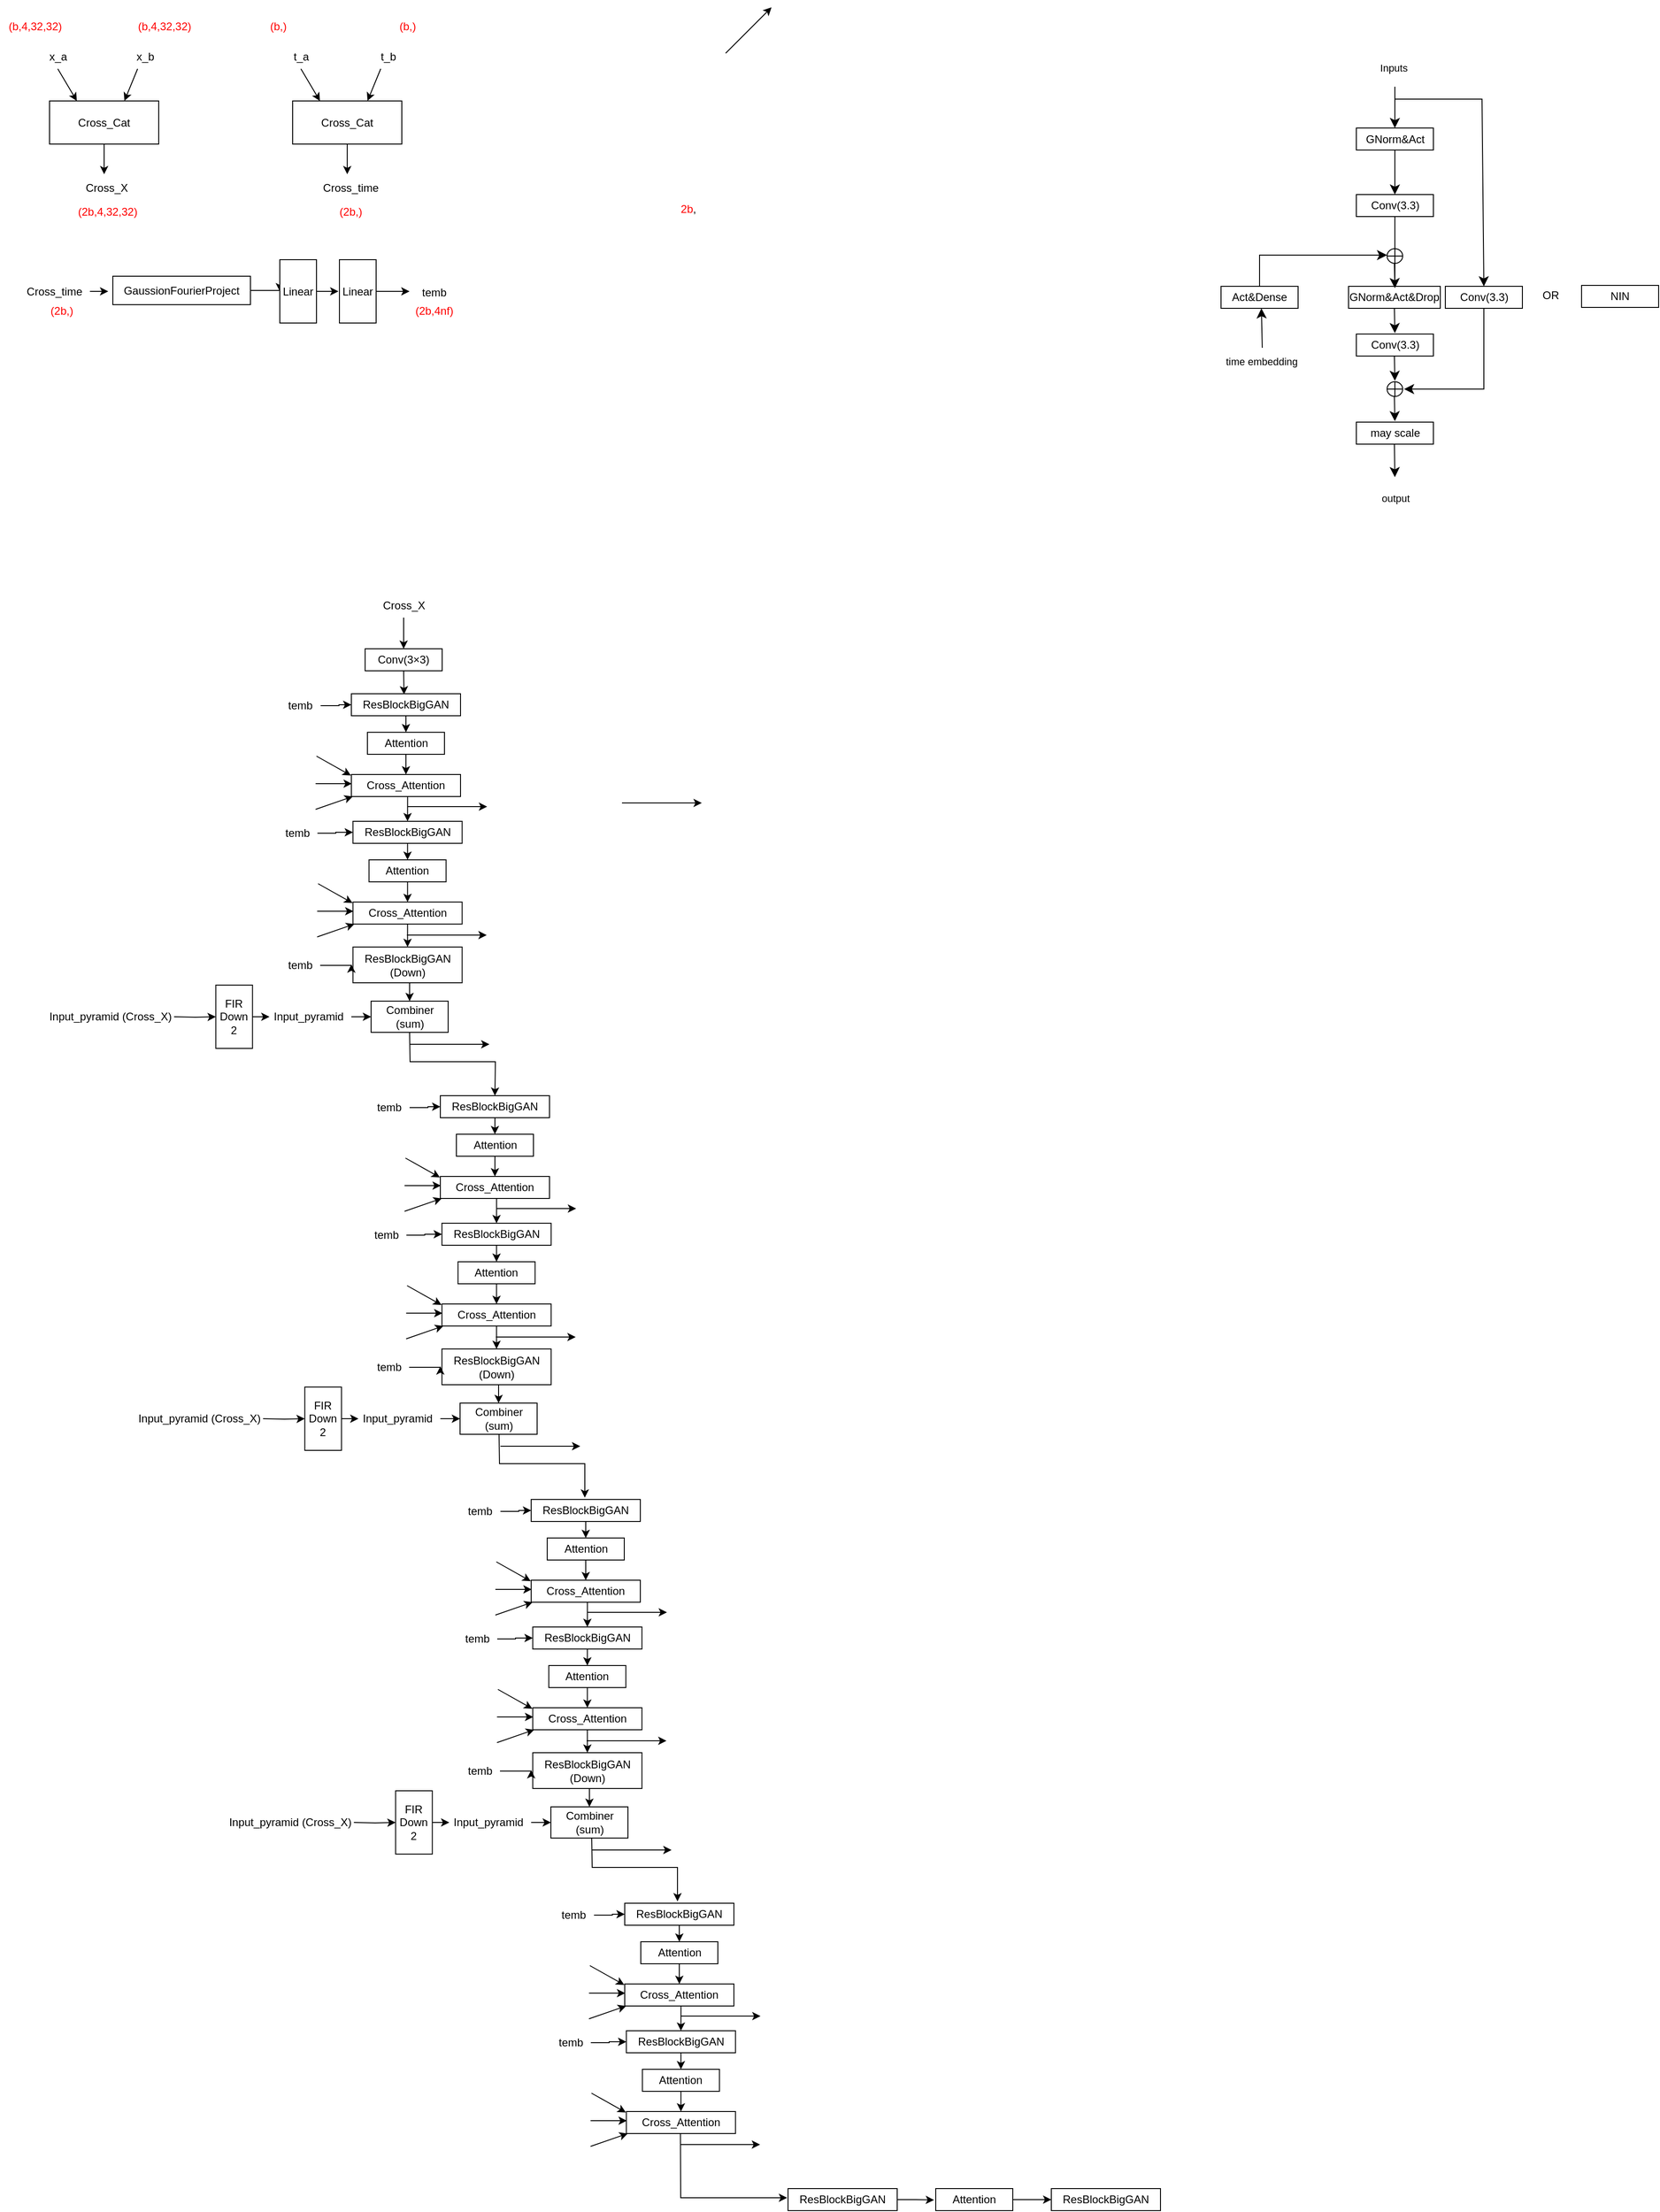 <mxfile version="24.4.13" type="github">
  <diagram name="第 1 页" id="9iuUvMauQ7m_eKBMI4Z7">
    <mxGraphModel dx="1703" dy="2709" grid="0" gridSize="10" guides="1" tooltips="1" connect="1" arrows="1" fold="1" page="0" pageScale="1" pageWidth="827" pageHeight="1169" math="0" shadow="0">
      <root>
        <mxCell id="0" />
        <mxCell id="1" parent="0" />
        <mxCell id="mnjYDx06O0Kss37Po_sd-1" value="GNorm&amp;amp;Act" style="rounded=0;whiteSpace=wrap;html=1;" vertex="1" parent="1">
          <mxGeometry x="1458.5" y="-1442.5" width="84" height="24" as="geometry" />
        </mxCell>
        <mxCell id="mnjYDx06O0Kss37Po_sd-2" value="" style="endArrow=classic;html=1;rounded=0;fontSize=12;startSize=8;endSize=8;" edge="1" parent="1">
          <mxGeometry width="50" height="50" relative="1" as="geometry">
            <mxPoint x="1500.5" y="-1487.5" as="sourcePoint" />
            <mxPoint x="1500.5" y="-1442.5" as="targetPoint" />
          </mxGeometry>
        </mxCell>
        <mxCell id="mnjYDx06O0Kss37Po_sd-3" value="&lt;font style=&quot;font-size: 11px;&quot;&gt;Inputs&lt;/font&gt;" style="text;html=1;align=center;verticalAlign=middle;resizable=0;points=[];autosize=1;strokeColor=none;fillColor=none;fontSize=16;rounded=0;" vertex="1" parent="1">
          <mxGeometry x="1475" y="-1526" width="48" height="31" as="geometry" />
        </mxCell>
        <mxCell id="mnjYDx06O0Kss37Po_sd-4" value="" style="endArrow=classic;html=1;rounded=0;fontSize=12;startSize=8;endSize=8;entryX=0.5;entryY=0;entryDx=0;entryDy=0;" edge="1" parent="1" target="mnjYDx06O0Kss37Po_sd-17">
          <mxGeometry width="50" height="50" relative="1" as="geometry">
            <mxPoint x="1500.5" y="-1474" as="sourcePoint" />
            <mxPoint x="1596" y="-1392" as="targetPoint" />
            <Array as="points">
              <mxPoint x="1595.5" y="-1474" />
            </Array>
          </mxGeometry>
        </mxCell>
        <mxCell id="mnjYDx06O0Kss37Po_sd-5" value="Conv(3.3)" style="rounded=0;whiteSpace=wrap;html=1;" vertex="1" parent="1">
          <mxGeometry x="1458.5" y="-1370" width="84" height="24" as="geometry" />
        </mxCell>
        <mxCell id="mnjYDx06O0Kss37Po_sd-6" value="" style="endArrow=classic;html=1;rounded=0;fontSize=12;startSize=8;endSize=8;exitX=0.5;exitY=1;exitDx=0;exitDy=0;entryX=0.5;entryY=0;entryDx=0;entryDy=0;" edge="1" parent="1" source="mnjYDx06O0Kss37Po_sd-1" target="mnjYDx06O0Kss37Po_sd-5">
          <mxGeometry width="50" height="50" relative="1" as="geometry">
            <mxPoint x="1500" y="-1369" as="sourcePoint" />
            <mxPoint x="1500" y="-1370" as="targetPoint" />
          </mxGeometry>
        </mxCell>
        <mxCell id="mnjYDx06O0Kss37Po_sd-7" value="Act&amp;amp;Dense" style="rounded=0;whiteSpace=wrap;html=1;" vertex="1" parent="1">
          <mxGeometry x="1311" y="-1270" width="84" height="24" as="geometry" />
        </mxCell>
        <mxCell id="mnjYDx06O0Kss37Po_sd-8" value="" style="endArrow=classic;html=1;rounded=0;fontSize=12;startSize=8;endSize=8;exitX=0.51;exitY=0.097;exitDx=0;exitDy=0;exitPerimeter=0;" edge="1" parent="1" source="mnjYDx06O0Kss37Po_sd-9">
          <mxGeometry width="50" height="50" relative="1" as="geometry">
            <mxPoint x="1357" y="-1202" as="sourcePoint" />
            <mxPoint x="1355" y="-1246" as="targetPoint" />
          </mxGeometry>
        </mxCell>
        <mxCell id="mnjYDx06O0Kss37Po_sd-9" value="&lt;font style=&quot;font-size: 11px;&quot;&gt;time embedding&lt;/font&gt;" style="text;html=1;align=center;verticalAlign=middle;resizable=0;points=[];autosize=1;strokeColor=none;fillColor=none;fontSize=16;rounded=0;" vertex="1" parent="1">
          <mxGeometry x="1307" y="-1206" width="96" height="31" as="geometry" />
        </mxCell>
        <mxCell id="mnjYDx06O0Kss37Po_sd-10" value="" style="endArrow=classic;html=1;rounded=0;fontSize=12;startSize=8;endSize=8;" edge="1" parent="1">
          <mxGeometry width="50" height="50" relative="1" as="geometry">
            <mxPoint x="1353" y="-1270" as="sourcePoint" />
            <mxPoint x="1492" y="-1304" as="targetPoint" />
            <Array as="points">
              <mxPoint x="1353" y="-1304" />
            </Array>
          </mxGeometry>
        </mxCell>
        <mxCell id="mnjYDx06O0Kss37Po_sd-11" value="" style="shape=orEllipse;perimeter=ellipsePerimeter;whiteSpace=wrap;html=1;backgroundOutline=1;rounded=0;" vertex="1" parent="1">
          <mxGeometry x="1492" y="-1311" width="17" height="16" as="geometry" />
        </mxCell>
        <mxCell id="mnjYDx06O0Kss37Po_sd-12" value="" style="endArrow=classic;html=1;rounded=0;fontSize=12;startSize=8;endSize=8;exitX=0.5;exitY=1;exitDx=0;exitDy=0;" edge="1" parent="1" source="mnjYDx06O0Kss37Po_sd-5">
          <mxGeometry width="50" height="50" relative="1" as="geometry">
            <mxPoint x="1500" y="-1273" as="sourcePoint" />
            <mxPoint x="1500.5" y="-1246" as="targetPoint" />
          </mxGeometry>
        </mxCell>
        <mxCell id="mnjYDx06O0Kss37Po_sd-13" value="GNorm&amp;amp;Act&amp;amp;Drop" style="rounded=0;whiteSpace=wrap;html=1;" vertex="1" parent="1">
          <mxGeometry x="1450" y="-1270" width="100" height="24" as="geometry" />
        </mxCell>
        <mxCell id="mnjYDx06O0Kss37Po_sd-14" value="" style="endArrow=classic;html=1;rounded=0;fontSize=12;startSize=8;endSize=8;" edge="1" parent="1">
          <mxGeometry width="50" height="50" relative="1" as="geometry">
            <mxPoint x="1500" y="-1295" as="sourcePoint" />
            <mxPoint x="1500.5" y="-1268" as="targetPoint" />
          </mxGeometry>
        </mxCell>
        <mxCell id="mnjYDx06O0Kss37Po_sd-15" value="Conv(3.3)" style="rounded=0;whiteSpace=wrap;html=1;" vertex="1" parent="1">
          <mxGeometry x="1458.5" y="-1218" width="84" height="24" as="geometry" />
        </mxCell>
        <mxCell id="mnjYDx06O0Kss37Po_sd-16" value="" style="endArrow=classic;html=1;rounded=0;fontSize=12;startSize=8;endSize=8;" edge="1" parent="1">
          <mxGeometry width="50" height="50" relative="1" as="geometry">
            <mxPoint x="1500" y="-1246" as="sourcePoint" />
            <mxPoint x="1500.5" y="-1219" as="targetPoint" />
          </mxGeometry>
        </mxCell>
        <mxCell id="mnjYDx06O0Kss37Po_sd-17" value="Conv(3.3)" style="rounded=0;whiteSpace=wrap;html=1;" vertex="1" parent="1">
          <mxGeometry x="1555.5" y="-1270" width="84" height="24" as="geometry" />
        </mxCell>
        <mxCell id="mnjYDx06O0Kss37Po_sd-18" value="" style="shape=orEllipse;perimeter=ellipsePerimeter;whiteSpace=wrap;html=1;backgroundOutline=1;rounded=0;" vertex="1" parent="1">
          <mxGeometry x="1492" y="-1166" width="17" height="16" as="geometry" />
        </mxCell>
        <mxCell id="mnjYDx06O0Kss37Po_sd-19" value="" style="endArrow=classic;html=1;rounded=0;fontSize=12;startSize=8;endSize=8;" edge="1" parent="1">
          <mxGeometry width="50" height="50" relative="1" as="geometry">
            <mxPoint x="1500" y="-1194" as="sourcePoint" />
            <mxPoint x="1500.5" y="-1167" as="targetPoint" />
          </mxGeometry>
        </mxCell>
        <mxCell id="mnjYDx06O0Kss37Po_sd-20" value="" style="endArrow=classic;html=1;rounded=0;fontSize=12;startSize=8;endSize=8;exitX=0.5;exitY=1;exitDx=0;exitDy=0;" edge="1" parent="1" source="mnjYDx06O0Kss37Po_sd-17">
          <mxGeometry width="50" height="50" relative="1" as="geometry">
            <mxPoint x="1596" y="-1244" as="sourcePoint" />
            <mxPoint x="1510.5" y="-1158" as="targetPoint" />
            <Array as="points">
              <mxPoint x="1597.5" y="-1158" />
            </Array>
          </mxGeometry>
        </mxCell>
        <mxCell id="mnjYDx06O0Kss37Po_sd-21" value="may scale" style="rounded=0;whiteSpace=wrap;html=1;" vertex="1" parent="1">
          <mxGeometry x="1458.5" y="-1122" width="84" height="24" as="geometry" />
        </mxCell>
        <mxCell id="mnjYDx06O0Kss37Po_sd-22" value="" style="endArrow=classic;html=1;rounded=0;fontSize=12;startSize=8;endSize=8;" edge="1" parent="1">
          <mxGeometry width="50" height="50" relative="1" as="geometry">
            <mxPoint x="1500" y="-1150" as="sourcePoint" />
            <mxPoint x="1500.5" y="-1123" as="targetPoint" />
          </mxGeometry>
        </mxCell>
        <mxCell id="mnjYDx06O0Kss37Po_sd-23" value="" style="endArrow=classic;html=1;rounded=0;fontSize=12;startSize=8;endSize=8;" edge="1" parent="1">
          <mxGeometry width="50" height="50" relative="1" as="geometry">
            <mxPoint x="1500" y="-1098" as="sourcePoint" />
            <mxPoint x="1500.5" y="-1062" as="targetPoint" />
          </mxGeometry>
        </mxCell>
        <mxCell id="mnjYDx06O0Kss37Po_sd-24" value="&lt;font style=&quot;font-size: 11px;&quot;&gt;output&lt;/font&gt;" style="text;html=1;align=center;verticalAlign=middle;resizable=0;points=[];autosize=1;strokeColor=none;fillColor=none;fontSize=16;rounded=0;" vertex="1" parent="1">
          <mxGeometry x="1476" y="-1057" width="49" height="31" as="geometry" />
        </mxCell>
        <mxCell id="mnjYDx06O0Kss37Po_sd-25" value="NIN" style="rounded=0;whiteSpace=wrap;html=1;" vertex="1" parent="1">
          <mxGeometry x="1704" y="-1271" width="84" height="24" as="geometry" />
        </mxCell>
        <mxCell id="mnjYDx06O0Kss37Po_sd-26" value="OR" style="text;html=1;align=center;verticalAlign=middle;resizable=0;points=[];autosize=1;strokeColor=none;fillColor=none;" vertex="1" parent="1">
          <mxGeometry x="1652" y="-1273" width="36" height="26" as="geometry" />
        </mxCell>
        <mxCell id="mnjYDx06O0Kss37Po_sd-73" style="edgeStyle=orthogonalEdgeStyle;rounded=0;orthogonalLoop=1;jettySize=auto;html=1;exitX=0.5;exitY=1;exitDx=0;exitDy=0;" edge="1" parent="1" source="mnjYDx06O0Kss37Po_sd-27">
          <mxGeometry relative="1" as="geometry">
            <mxPoint x="420.421" y="-825.263" as="targetPoint" />
          </mxGeometry>
        </mxCell>
        <mxCell id="mnjYDx06O0Kss37Po_sd-27" value="Conv(3×3)" style="rounded=0;whiteSpace=wrap;html=1;" vertex="1" parent="1">
          <mxGeometry x="378" y="-875" width="84" height="24" as="geometry" />
        </mxCell>
        <mxCell id="mnjYDx06O0Kss37Po_sd-29" style="edgeStyle=orthogonalEdgeStyle;rounded=0;orthogonalLoop=1;jettySize=auto;html=1;entryX=0.5;entryY=0;entryDx=0;entryDy=0;" edge="1" parent="1" source="mnjYDx06O0Kss37Po_sd-28" target="mnjYDx06O0Kss37Po_sd-27">
          <mxGeometry relative="1" as="geometry" />
        </mxCell>
        <mxCell id="mnjYDx06O0Kss37Po_sd-109" style="edgeStyle=orthogonalEdgeStyle;rounded=0;orthogonalLoop=1;jettySize=auto;html=1;entryX=0;entryY=0.5;entryDx=0;entryDy=0;" edge="1" parent="1" target="mnjYDx06O0Kss37Po_sd-108">
          <mxGeometry relative="1" as="geometry">
            <mxPoint x="169.75" y="-474" as="sourcePoint" />
          </mxGeometry>
        </mxCell>
        <mxCell id="mnjYDx06O0Kss37Po_sd-28" value="Cross_X" style="text;html=1;align=center;verticalAlign=middle;resizable=0;points=[];autosize=1;strokeColor=none;fillColor=none;" vertex="1" parent="1">
          <mxGeometry x="388" y="-935" width="64" height="26" as="geometry" />
        </mxCell>
        <mxCell id="mnjYDx06O0Kss37Po_sd-35" style="edgeStyle=orthogonalEdgeStyle;rounded=0;orthogonalLoop=1;jettySize=auto;html=1;" edge="1" parent="1" source="mnjYDx06O0Kss37Po_sd-30">
          <mxGeometry relative="1" as="geometry">
            <mxPoint x="97.158" y="-1264.5" as="targetPoint" />
          </mxGeometry>
        </mxCell>
        <mxCell id="mnjYDx06O0Kss37Po_sd-30" value="Cross_time" style="text;html=1;align=center;verticalAlign=middle;resizable=0;points=[];autosize=1;strokeColor=none;fillColor=none;" vertex="1" parent="1">
          <mxGeometry x="-1" y="-1277.5" width="79" height="26" as="geometry" />
        </mxCell>
        <mxCell id="mnjYDx06O0Kss37Po_sd-44" style="edgeStyle=orthogonalEdgeStyle;rounded=0;orthogonalLoop=1;jettySize=auto;html=1;exitX=1;exitY=0.5;exitDx=0;exitDy=0;entryX=0;entryY=0.5;entryDx=0;entryDy=0;" edge="1" parent="1" source="mnjYDx06O0Kss37Po_sd-31" target="mnjYDx06O0Kss37Po_sd-36">
          <mxGeometry relative="1" as="geometry" />
        </mxCell>
        <mxCell id="mnjYDx06O0Kss37Po_sd-31" value="GaussionFourierProject" style="rounded=0;whiteSpace=wrap;html=1;" vertex="1" parent="1">
          <mxGeometry x="103" y="-1281" width="150" height="31" as="geometry" />
        </mxCell>
        <mxCell id="mnjYDx06O0Kss37Po_sd-33" value="&lt;font color=&quot;#ff0000&quot;&gt;2b&lt;/font&gt;," style="text;html=1;align=center;verticalAlign=middle;resizable=0;points=[];autosize=1;strokeColor=none;fillColor=none;" vertex="1" parent="1">
          <mxGeometry x="712" y="-1367" width="35" height="26" as="geometry" />
        </mxCell>
        <mxCell id="mnjYDx06O0Kss37Po_sd-34" value="&lt;font color=&quot;#ff0000&quot;&gt;(2b,)&lt;/font&gt;" style="text;html=1;align=center;verticalAlign=middle;resizable=0;points=[];autosize=1;strokeColor=none;fillColor=none;" vertex="1" parent="1">
          <mxGeometry x="25" y="-1256" width="43" height="26" as="geometry" />
        </mxCell>
        <mxCell id="mnjYDx06O0Kss37Po_sd-42" style="edgeStyle=orthogonalEdgeStyle;rounded=0;orthogonalLoop=1;jettySize=auto;html=1;exitX=1;exitY=0.5;exitDx=0;exitDy=0;" edge="1" parent="1" source="mnjYDx06O0Kss37Po_sd-36">
          <mxGeometry relative="1" as="geometry">
            <mxPoint x="348.947" y="-1264.737" as="targetPoint" />
          </mxGeometry>
        </mxCell>
        <mxCell id="mnjYDx06O0Kss37Po_sd-36" value="Linear" style="rounded=0;whiteSpace=wrap;html=1;" vertex="1" parent="1">
          <mxGeometry x="285" y="-1299" width="40" height="69" as="geometry" />
        </mxCell>
        <mxCell id="mnjYDx06O0Kss37Po_sd-45" style="edgeStyle=orthogonalEdgeStyle;rounded=0;orthogonalLoop=1;jettySize=auto;html=1;exitX=1;exitY=0.5;exitDx=0;exitDy=0;" edge="1" parent="1" source="mnjYDx06O0Kss37Po_sd-38">
          <mxGeometry relative="1" as="geometry">
            <mxPoint x="426.421" y="-1264.026" as="targetPoint" />
          </mxGeometry>
        </mxCell>
        <mxCell id="mnjYDx06O0Kss37Po_sd-38" value="Linear" style="rounded=0;whiteSpace=wrap;html=1;" vertex="1" parent="1">
          <mxGeometry x="350" y="-1299" width="40" height="69" as="geometry" />
        </mxCell>
        <mxCell id="mnjYDx06O0Kss37Po_sd-46" value="temb" style="text;html=1;align=center;verticalAlign=middle;resizable=0;points=[];autosize=1;strokeColor=none;fillColor=none;" vertex="1" parent="1">
          <mxGeometry x="430" y="-1276" width="45" height="26" as="geometry" />
        </mxCell>
        <mxCell id="mnjYDx06O0Kss37Po_sd-47" value="&lt;font color=&quot;#ff0000&quot;&gt;(2b,4nf)&lt;/font&gt;" style="text;html=1;align=center;verticalAlign=middle;resizable=0;points=[];autosize=1;strokeColor=none;fillColor=none;" vertex="1" parent="1">
          <mxGeometry x="423.5" y="-1256" width="59" height="26" as="geometry" />
        </mxCell>
        <mxCell id="mnjYDx06O0Kss37Po_sd-55" style="edgeStyle=orthogonalEdgeStyle;rounded=0;orthogonalLoop=1;jettySize=auto;html=1;exitX=0.5;exitY=1;exitDx=0;exitDy=0;" edge="1" parent="1" source="mnjYDx06O0Kss37Po_sd-48">
          <mxGeometry relative="1" as="geometry">
            <mxPoint x="93.526" y="-1392.105" as="targetPoint" />
          </mxGeometry>
        </mxCell>
        <mxCell id="mnjYDx06O0Kss37Po_sd-48" value="Cross_Cat" style="rounded=0;whiteSpace=wrap;html=1;" vertex="1" parent="1">
          <mxGeometry x="34" y="-1472" width="119" height="47" as="geometry" />
        </mxCell>
        <mxCell id="mnjYDx06O0Kss37Po_sd-50" value="x_a" style="text;html=1;align=center;verticalAlign=middle;resizable=0;points=[];autosize=1;strokeColor=none;fillColor=none;" vertex="1" parent="1">
          <mxGeometry x="24" y="-1533" width="37" height="26" as="geometry" />
        </mxCell>
        <mxCell id="mnjYDx06O0Kss37Po_sd-51" value="x_b" style="text;html=1;align=center;verticalAlign=middle;resizable=0;points=[];autosize=1;strokeColor=none;fillColor=none;" vertex="1" parent="1">
          <mxGeometry x="119" y="-1533" width="37" height="26" as="geometry" />
        </mxCell>
        <mxCell id="mnjYDx06O0Kss37Po_sd-52" value="" style="endArrow=classic;html=1;rounded=0;" edge="1" parent="1">
          <mxGeometry width="50" height="50" relative="1" as="geometry">
            <mxPoint x="771" y="-1524" as="sourcePoint" />
            <mxPoint x="821" y="-1574" as="targetPoint" />
          </mxGeometry>
        </mxCell>
        <mxCell id="mnjYDx06O0Kss37Po_sd-53" value="" style="endArrow=classic;html=1;rounded=0;entryX=0.25;entryY=0;entryDx=0;entryDy=0;" edge="1" parent="1" target="mnjYDx06O0Kss37Po_sd-48">
          <mxGeometry width="50" height="50" relative="1" as="geometry">
            <mxPoint x="43" y="-1507" as="sourcePoint" />
            <mxPoint x="93" y="-1451" as="targetPoint" />
          </mxGeometry>
        </mxCell>
        <mxCell id="mnjYDx06O0Kss37Po_sd-54" value="" style="endArrow=classic;html=1;rounded=0;entryX=0.686;entryY=-0.002;entryDx=0;entryDy=0;entryPerimeter=0;" edge="1" parent="1" target="mnjYDx06O0Kss37Po_sd-48">
          <mxGeometry width="50" height="50" relative="1" as="geometry">
            <mxPoint x="130" y="-1507" as="sourcePoint" />
            <mxPoint x="75" y="-1458" as="targetPoint" />
          </mxGeometry>
        </mxCell>
        <mxCell id="mnjYDx06O0Kss37Po_sd-56" value="Cross_X" style="text;html=1;align=center;verticalAlign=middle;resizable=0;points=[];autosize=1;strokeColor=none;fillColor=none;" vertex="1" parent="1">
          <mxGeometry x="64" y="-1390" width="64" height="26" as="geometry" />
        </mxCell>
        <mxCell id="mnjYDx06O0Kss37Po_sd-57" value="&lt;font color=&quot;#ff0000&quot;&gt;(b,4,32,32)&lt;/font&gt;" style="text;html=1;align=center;verticalAlign=middle;resizable=0;points=[];autosize=1;strokeColor=none;fillColor=none;" vertex="1" parent="1">
          <mxGeometry x="-20" y="-1566" width="76" height="26" as="geometry" />
        </mxCell>
        <mxCell id="mnjYDx06O0Kss37Po_sd-60" value="&lt;font color=&quot;#ff0000&quot;&gt;(b,4,32,32)&lt;/font&gt;" style="text;html=1;align=center;verticalAlign=middle;resizable=0;points=[];autosize=1;strokeColor=none;fillColor=none;" vertex="1" parent="1">
          <mxGeometry x="121" y="-1566" width="76" height="26" as="geometry" />
        </mxCell>
        <mxCell id="mnjYDx06O0Kss37Po_sd-61" value="&lt;font color=&quot;#ff0000&quot;&gt;(2b,4,32,32)&lt;/font&gt;" style="text;html=1;align=center;verticalAlign=middle;resizable=0;points=[];autosize=1;strokeColor=none;fillColor=none;" vertex="1" parent="1">
          <mxGeometry x="55" y="-1364" width="83" height="26" as="geometry" />
        </mxCell>
        <mxCell id="mnjYDx06O0Kss37Po_sd-62" style="edgeStyle=orthogonalEdgeStyle;rounded=0;orthogonalLoop=1;jettySize=auto;html=1;exitX=0.5;exitY=1;exitDx=0;exitDy=0;" edge="1" parent="1" source="mnjYDx06O0Kss37Po_sd-63">
          <mxGeometry relative="1" as="geometry">
            <mxPoint x="358.526" y="-1392.105" as="targetPoint" />
          </mxGeometry>
        </mxCell>
        <mxCell id="mnjYDx06O0Kss37Po_sd-63" value="Cross_Cat" style="rounded=0;whiteSpace=wrap;html=1;" vertex="1" parent="1">
          <mxGeometry x="299" y="-1472" width="119" height="47" as="geometry" />
        </mxCell>
        <mxCell id="mnjYDx06O0Kss37Po_sd-64" value="t_a" style="text;html=1;align=center;verticalAlign=middle;resizable=0;points=[];autosize=1;strokeColor=none;fillColor=none;" vertex="1" parent="1">
          <mxGeometry x="290" y="-1533" width="35" height="26" as="geometry" />
        </mxCell>
        <mxCell id="mnjYDx06O0Kss37Po_sd-65" value="t_b" style="text;html=1;align=center;verticalAlign=middle;resizable=0;points=[];autosize=1;strokeColor=none;fillColor=none;" vertex="1" parent="1">
          <mxGeometry x="385" y="-1533" width="35" height="26" as="geometry" />
        </mxCell>
        <mxCell id="mnjYDx06O0Kss37Po_sd-66" value="" style="endArrow=classic;html=1;rounded=0;entryX=0.25;entryY=0;entryDx=0;entryDy=0;" edge="1" parent="1" target="mnjYDx06O0Kss37Po_sd-63">
          <mxGeometry width="50" height="50" relative="1" as="geometry">
            <mxPoint x="308" y="-1507" as="sourcePoint" />
            <mxPoint x="358" y="-1451" as="targetPoint" />
          </mxGeometry>
        </mxCell>
        <mxCell id="mnjYDx06O0Kss37Po_sd-67" value="" style="endArrow=classic;html=1;rounded=0;entryX=0.686;entryY=-0.002;entryDx=0;entryDy=0;entryPerimeter=0;" edge="1" parent="1" target="mnjYDx06O0Kss37Po_sd-63">
          <mxGeometry width="50" height="50" relative="1" as="geometry">
            <mxPoint x="395" y="-1507" as="sourcePoint" />
            <mxPoint x="340" y="-1458" as="targetPoint" />
          </mxGeometry>
        </mxCell>
        <mxCell id="mnjYDx06O0Kss37Po_sd-68" value="Cross_time" style="text;html=1;align=center;verticalAlign=middle;resizable=0;points=[];autosize=1;strokeColor=none;fillColor=none;" vertex="1" parent="1">
          <mxGeometry x="322" y="-1390" width="79" height="26" as="geometry" />
        </mxCell>
        <mxCell id="mnjYDx06O0Kss37Po_sd-69" value="&lt;font color=&quot;#ff0000&quot;&gt;(b,)&lt;/font&gt;" style="text;html=1;align=center;verticalAlign=middle;resizable=0;points=[];autosize=1;strokeColor=none;fillColor=none;" vertex="1" parent="1">
          <mxGeometry x="265" y="-1566" width="36" height="26" as="geometry" />
        </mxCell>
        <mxCell id="mnjYDx06O0Kss37Po_sd-70" value="&lt;font color=&quot;#ff0000&quot;&gt;(b,)&lt;/font&gt;" style="text;html=1;align=center;verticalAlign=middle;resizable=0;points=[];autosize=1;strokeColor=none;fillColor=none;" vertex="1" parent="1">
          <mxGeometry x="406" y="-1566" width="36" height="26" as="geometry" />
        </mxCell>
        <mxCell id="mnjYDx06O0Kss37Po_sd-71" value="&lt;font color=&quot;#ff0000&quot;&gt;(2b,)&lt;/font&gt;" style="text;html=1;align=center;verticalAlign=middle;resizable=0;points=[];autosize=1;strokeColor=none;fillColor=none;" vertex="1" parent="1">
          <mxGeometry x="340" y="-1364" width="43" height="26" as="geometry" />
        </mxCell>
        <mxCell id="mnjYDx06O0Kss37Po_sd-79" style="edgeStyle=orthogonalEdgeStyle;rounded=0;orthogonalLoop=1;jettySize=auto;html=1;exitX=0.5;exitY=1;exitDx=0;exitDy=0;entryX=0.5;entryY=0;entryDx=0;entryDy=0;" edge="1" parent="1" source="mnjYDx06O0Kss37Po_sd-72" target="mnjYDx06O0Kss37Po_sd-77">
          <mxGeometry relative="1" as="geometry" />
        </mxCell>
        <mxCell id="mnjYDx06O0Kss37Po_sd-72" value="ResBlockBigGAN" style="rounded=0;whiteSpace=wrap;html=1;" vertex="1" parent="1">
          <mxGeometry x="363" y="-826" width="119" height="24" as="geometry" />
        </mxCell>
        <mxCell id="mnjYDx06O0Kss37Po_sd-76" style="edgeStyle=orthogonalEdgeStyle;rounded=0;orthogonalLoop=1;jettySize=auto;html=1;entryX=0;entryY=0.5;entryDx=0;entryDy=0;" edge="1" parent="1" source="mnjYDx06O0Kss37Po_sd-74" target="mnjYDx06O0Kss37Po_sd-72">
          <mxGeometry relative="1" as="geometry" />
        </mxCell>
        <mxCell id="mnjYDx06O0Kss37Po_sd-74" value="temb" style="text;html=1;align=center;verticalAlign=middle;resizable=0;points=[];autosize=1;strokeColor=none;fillColor=none;" vertex="1" parent="1">
          <mxGeometry x="284.5" y="-826" width="45" height="26" as="geometry" />
        </mxCell>
        <mxCell id="mnjYDx06O0Kss37Po_sd-81" style="edgeStyle=orthogonalEdgeStyle;rounded=0;orthogonalLoop=1;jettySize=auto;html=1;exitX=0.5;exitY=1;exitDx=0;exitDy=0;entryX=0.5;entryY=0;entryDx=0;entryDy=0;" edge="1" parent="1" source="mnjYDx06O0Kss37Po_sd-77" target="mnjYDx06O0Kss37Po_sd-80">
          <mxGeometry relative="1" as="geometry" />
        </mxCell>
        <mxCell id="mnjYDx06O0Kss37Po_sd-77" value="Attention" style="rounded=0;whiteSpace=wrap;html=1;" vertex="1" parent="1">
          <mxGeometry x="380.5" y="-784" width="84" height="24" as="geometry" />
        </mxCell>
        <mxCell id="mnjYDx06O0Kss37Po_sd-99" style="edgeStyle=orthogonalEdgeStyle;rounded=0;orthogonalLoop=1;jettySize=auto;html=1;exitX=0.5;exitY=1;exitDx=0;exitDy=0;entryX=0.5;entryY=0;entryDx=0;entryDy=0;" edge="1" parent="1" source="mnjYDx06O0Kss37Po_sd-80" target="mnjYDx06O0Kss37Po_sd-87">
          <mxGeometry relative="1" as="geometry" />
        </mxCell>
        <mxCell id="mnjYDx06O0Kss37Po_sd-80" value="Cross_Attention" style="rounded=0;whiteSpace=wrap;html=1;" vertex="1" parent="1">
          <mxGeometry x="363" y="-738" width="119" height="24" as="geometry" />
        </mxCell>
        <mxCell id="mnjYDx06O0Kss37Po_sd-83" value="" style="endArrow=classic;html=1;rounded=0;" edge="1" parent="1">
          <mxGeometry width="50" height="50" relative="1" as="geometry">
            <mxPoint x="325" y="-758" as="sourcePoint" />
            <mxPoint x="362.5" y="-737" as="targetPoint" />
          </mxGeometry>
        </mxCell>
        <mxCell id="mnjYDx06O0Kss37Po_sd-84" value="" style="endArrow=classic;html=1;rounded=0;" edge="1" parent="1">
          <mxGeometry width="50" height="50" relative="1" as="geometry">
            <mxPoint x="324" y="-728" as="sourcePoint" />
            <mxPoint x="363.5" y="-728" as="targetPoint" />
          </mxGeometry>
        </mxCell>
        <mxCell id="mnjYDx06O0Kss37Po_sd-85" value="" style="endArrow=classic;html=1;rounded=0;" edge="1" parent="1">
          <mxGeometry width="50" height="50" relative="1" as="geometry">
            <mxPoint x="324" y="-700" as="sourcePoint" />
            <mxPoint x="364.5" y="-714" as="targetPoint" />
          </mxGeometry>
        </mxCell>
        <mxCell id="mnjYDx06O0Kss37Po_sd-86" style="edgeStyle=orthogonalEdgeStyle;rounded=0;orthogonalLoop=1;jettySize=auto;html=1;exitX=0.5;exitY=1;exitDx=0;exitDy=0;entryX=0.5;entryY=0;entryDx=0;entryDy=0;" edge="1" parent="1" source="mnjYDx06O0Kss37Po_sd-87" target="mnjYDx06O0Kss37Po_sd-91">
          <mxGeometry relative="1" as="geometry" />
        </mxCell>
        <mxCell id="mnjYDx06O0Kss37Po_sd-87" value="ResBlockBigGAN" style="rounded=0;whiteSpace=wrap;html=1;" vertex="1" parent="1">
          <mxGeometry x="364.75" y="-687" width="119" height="24" as="geometry" />
        </mxCell>
        <mxCell id="mnjYDx06O0Kss37Po_sd-88" style="edgeStyle=orthogonalEdgeStyle;rounded=0;orthogonalLoop=1;jettySize=auto;html=1;entryX=0;entryY=0.5;entryDx=0;entryDy=0;" edge="1" parent="1" source="mnjYDx06O0Kss37Po_sd-89" target="mnjYDx06O0Kss37Po_sd-87">
          <mxGeometry relative="1" as="geometry" />
        </mxCell>
        <mxCell id="mnjYDx06O0Kss37Po_sd-89" value="temb" style="text;html=1;align=center;verticalAlign=middle;resizable=0;points=[];autosize=1;strokeColor=none;fillColor=none;" vertex="1" parent="1">
          <mxGeometry x="281" y="-687" width="45" height="26" as="geometry" />
        </mxCell>
        <mxCell id="mnjYDx06O0Kss37Po_sd-90" style="edgeStyle=orthogonalEdgeStyle;rounded=0;orthogonalLoop=1;jettySize=auto;html=1;exitX=0.5;exitY=1;exitDx=0;exitDy=0;entryX=0.5;entryY=0;entryDx=0;entryDy=0;" edge="1" parent="1" source="mnjYDx06O0Kss37Po_sd-91" target="mnjYDx06O0Kss37Po_sd-92">
          <mxGeometry relative="1" as="geometry" />
        </mxCell>
        <mxCell id="mnjYDx06O0Kss37Po_sd-91" value="Attention" style="rounded=0;whiteSpace=wrap;html=1;" vertex="1" parent="1">
          <mxGeometry x="382.25" y="-645" width="84" height="24" as="geometry" />
        </mxCell>
        <mxCell id="mnjYDx06O0Kss37Po_sd-103" style="edgeStyle=orthogonalEdgeStyle;rounded=0;orthogonalLoop=1;jettySize=auto;html=1;exitX=0.5;exitY=1;exitDx=0;exitDy=0;entryX=0.5;entryY=0;entryDx=0;entryDy=0;" edge="1" parent="1" source="mnjYDx06O0Kss37Po_sd-92" target="mnjYDx06O0Kss37Po_sd-102">
          <mxGeometry relative="1" as="geometry" />
        </mxCell>
        <mxCell id="mnjYDx06O0Kss37Po_sd-92" value="Cross_Attention" style="rounded=0;whiteSpace=wrap;html=1;" vertex="1" parent="1">
          <mxGeometry x="364.75" y="-599" width="119" height="24" as="geometry" />
        </mxCell>
        <mxCell id="mnjYDx06O0Kss37Po_sd-93" value="" style="endArrow=classic;html=1;rounded=0;" edge="1" parent="1">
          <mxGeometry width="50" height="50" relative="1" as="geometry">
            <mxPoint x="326.75" y="-619" as="sourcePoint" />
            <mxPoint x="364.25" y="-598" as="targetPoint" />
          </mxGeometry>
        </mxCell>
        <mxCell id="mnjYDx06O0Kss37Po_sd-94" value="" style="endArrow=classic;html=1;rounded=0;" edge="1" parent="1">
          <mxGeometry width="50" height="50" relative="1" as="geometry">
            <mxPoint x="325.75" y="-589" as="sourcePoint" />
            <mxPoint x="365.25" y="-589" as="targetPoint" />
          </mxGeometry>
        </mxCell>
        <mxCell id="mnjYDx06O0Kss37Po_sd-95" value="" style="endArrow=classic;html=1;rounded=0;" edge="1" parent="1">
          <mxGeometry width="50" height="50" relative="1" as="geometry">
            <mxPoint x="325.75" y="-561" as="sourcePoint" />
            <mxPoint x="366.25" y="-575" as="targetPoint" />
          </mxGeometry>
        </mxCell>
        <mxCell id="mnjYDx06O0Kss37Po_sd-100" value="" style="endArrow=classic;html=1;rounded=0;" edge="1" parent="1">
          <mxGeometry width="50" height="50" relative="1" as="geometry">
            <mxPoint x="424" y="-703" as="sourcePoint" />
            <mxPoint x="511" y="-703" as="targetPoint" />
          </mxGeometry>
        </mxCell>
        <mxCell id="mnjYDx06O0Kss37Po_sd-115" style="edgeStyle=orthogonalEdgeStyle;rounded=0;orthogonalLoop=1;jettySize=auto;html=1;exitX=0.5;exitY=1;exitDx=0;exitDy=0;entryX=0.5;entryY=0;entryDx=0;entryDy=0;" edge="1" parent="1" source="mnjYDx06O0Kss37Po_sd-102" target="mnjYDx06O0Kss37Po_sd-114">
          <mxGeometry relative="1" as="geometry" />
        </mxCell>
        <mxCell id="mnjYDx06O0Kss37Po_sd-102" value="ResBlockBigGAN&lt;div&gt;(Down)&lt;/div&gt;" style="rounded=0;whiteSpace=wrap;html=1;" vertex="1" parent="1">
          <mxGeometry x="364.75" y="-550" width="119" height="39" as="geometry" />
        </mxCell>
        <mxCell id="mnjYDx06O0Kss37Po_sd-106" style="edgeStyle=orthogonalEdgeStyle;rounded=0;orthogonalLoop=1;jettySize=auto;html=1;entryX=0;entryY=0.5;entryDx=0;entryDy=0;" edge="1" parent="1">
          <mxGeometry relative="1" as="geometry">
            <mxPoint x="329" y="-530.03" as="sourcePoint" />
            <mxPoint x="363" y="-531.03" as="targetPoint" />
          </mxGeometry>
        </mxCell>
        <mxCell id="mnjYDx06O0Kss37Po_sd-107" value="temb" style="text;html=1;align=center;verticalAlign=middle;resizable=0;points=[];autosize=1;strokeColor=none;fillColor=none;" vertex="1" parent="1">
          <mxGeometry x="284.5" y="-543.5" width="45" height="26" as="geometry" />
        </mxCell>
        <mxCell id="mnjYDx06O0Kss37Po_sd-111" style="edgeStyle=orthogonalEdgeStyle;rounded=0;orthogonalLoop=1;jettySize=auto;html=1;exitX=1;exitY=0.5;exitDx=0;exitDy=0;" edge="1" parent="1" source="mnjYDx06O0Kss37Po_sd-108">
          <mxGeometry relative="1" as="geometry">
            <mxPoint x="273.75" y="-474" as="targetPoint" />
          </mxGeometry>
        </mxCell>
        <mxCell id="mnjYDx06O0Kss37Po_sd-108" value="FIR&lt;div&gt;Down&lt;/div&gt;&lt;div&gt;2&lt;/div&gt;" style="rounded=0;whiteSpace=wrap;html=1;" vertex="1" parent="1">
          <mxGeometry x="215.25" y="-508.5" width="40" height="69" as="geometry" />
        </mxCell>
        <mxCell id="mnjYDx06O0Kss37Po_sd-112" value="Input_pyramid (Cross_X)" style="text;html=1;align=center;verticalAlign=middle;resizable=0;points=[];autosize=1;strokeColor=none;fillColor=none;" vertex="1" parent="1">
          <mxGeometry x="24" y="-487" width="151" height="26" as="geometry" />
        </mxCell>
        <mxCell id="mnjYDx06O0Kss37Po_sd-113" value="" style="endArrow=classic;html=1;rounded=0;" edge="1" parent="1">
          <mxGeometry width="50" height="50" relative="1" as="geometry">
            <mxPoint x="423.5" y="-563" as="sourcePoint" />
            <mxPoint x="510.5" y="-563" as="targetPoint" />
          </mxGeometry>
        </mxCell>
        <mxCell id="mnjYDx06O0Kss37Po_sd-114" value="Combiner&lt;div&gt;(sum)&lt;/div&gt;" style="rounded=0;whiteSpace=wrap;html=1;" vertex="1" parent="1">
          <mxGeometry x="384.5" y="-491" width="84" height="34" as="geometry" />
        </mxCell>
        <mxCell id="mnjYDx06O0Kss37Po_sd-117" style="edgeStyle=orthogonalEdgeStyle;rounded=0;orthogonalLoop=1;jettySize=auto;html=1;entryX=0;entryY=0.5;entryDx=0;entryDy=0;" edge="1" parent="1" source="mnjYDx06O0Kss37Po_sd-116" target="mnjYDx06O0Kss37Po_sd-114">
          <mxGeometry relative="1" as="geometry" />
        </mxCell>
        <mxCell id="mnjYDx06O0Kss37Po_sd-116" value="Input_pyramid" style="text;html=1;align=center;verticalAlign=middle;resizable=0;points=[];autosize=1;strokeColor=none;fillColor=none;" vertex="1" parent="1">
          <mxGeometry x="269" y="-487" width="94" height="26" as="geometry" />
        </mxCell>
        <mxCell id="mnjYDx06O0Kss37Po_sd-122" style="edgeStyle=orthogonalEdgeStyle;rounded=0;orthogonalLoop=1;jettySize=auto;html=1;entryX=0;entryY=0.5;entryDx=0;entryDy=0;" edge="1" parent="1" target="mnjYDx06O0Kss37Po_sd-151">
          <mxGeometry relative="1" as="geometry">
            <mxPoint x="266.75" y="-36" as="sourcePoint" />
          </mxGeometry>
        </mxCell>
        <mxCell id="mnjYDx06O0Kss37Po_sd-123" style="edgeStyle=orthogonalEdgeStyle;rounded=0;orthogonalLoop=1;jettySize=auto;html=1;exitX=0.5;exitY=1;exitDx=0;exitDy=0;entryX=0.5;entryY=0;entryDx=0;entryDy=0;" edge="1" parent="1" source="mnjYDx06O0Kss37Po_sd-124" target="mnjYDx06O0Kss37Po_sd-128">
          <mxGeometry relative="1" as="geometry" />
        </mxCell>
        <mxCell id="mnjYDx06O0Kss37Po_sd-124" value="ResBlockBigGAN" style="rounded=0;whiteSpace=wrap;html=1;" vertex="1" parent="1">
          <mxGeometry x="460" y="-388" width="119" height="24" as="geometry" />
        </mxCell>
        <mxCell id="mnjYDx06O0Kss37Po_sd-125" style="edgeStyle=orthogonalEdgeStyle;rounded=0;orthogonalLoop=1;jettySize=auto;html=1;entryX=0;entryY=0.5;entryDx=0;entryDy=0;" edge="1" parent="1" source="mnjYDx06O0Kss37Po_sd-126" target="mnjYDx06O0Kss37Po_sd-124">
          <mxGeometry relative="1" as="geometry" />
        </mxCell>
        <mxCell id="mnjYDx06O0Kss37Po_sd-126" value="temb" style="text;html=1;align=center;verticalAlign=middle;resizable=0;points=[];autosize=1;strokeColor=none;fillColor=none;" vertex="1" parent="1">
          <mxGeometry x="381.5" y="-388" width="45" height="26" as="geometry" />
        </mxCell>
        <mxCell id="mnjYDx06O0Kss37Po_sd-127" style="edgeStyle=orthogonalEdgeStyle;rounded=0;orthogonalLoop=1;jettySize=auto;html=1;exitX=0.5;exitY=1;exitDx=0;exitDy=0;entryX=0.5;entryY=0;entryDx=0;entryDy=0;" edge="1" parent="1" source="mnjYDx06O0Kss37Po_sd-128" target="mnjYDx06O0Kss37Po_sd-130">
          <mxGeometry relative="1" as="geometry" />
        </mxCell>
        <mxCell id="mnjYDx06O0Kss37Po_sd-128" value="Attention" style="rounded=0;whiteSpace=wrap;html=1;" vertex="1" parent="1">
          <mxGeometry x="477.5" y="-346" width="84" height="24" as="geometry" />
        </mxCell>
        <mxCell id="mnjYDx06O0Kss37Po_sd-129" style="edgeStyle=orthogonalEdgeStyle;rounded=0;orthogonalLoop=1;jettySize=auto;html=1;exitX=0.5;exitY=1;exitDx=0;exitDy=0;entryX=0.5;entryY=0;entryDx=0;entryDy=0;" edge="1" parent="1" source="mnjYDx06O0Kss37Po_sd-130" target="mnjYDx06O0Kss37Po_sd-135">
          <mxGeometry relative="1" as="geometry" />
        </mxCell>
        <mxCell id="mnjYDx06O0Kss37Po_sd-130" value="Cross_Attention" style="rounded=0;whiteSpace=wrap;html=1;" vertex="1" parent="1">
          <mxGeometry x="460" y="-300" width="119" height="24" as="geometry" />
        </mxCell>
        <mxCell id="mnjYDx06O0Kss37Po_sd-131" value="" style="endArrow=classic;html=1;rounded=0;" edge="1" parent="1">
          <mxGeometry width="50" height="50" relative="1" as="geometry">
            <mxPoint x="422" y="-320" as="sourcePoint" />
            <mxPoint x="459.5" y="-299" as="targetPoint" />
          </mxGeometry>
        </mxCell>
        <mxCell id="mnjYDx06O0Kss37Po_sd-132" value="" style="endArrow=classic;html=1;rounded=0;" edge="1" parent="1">
          <mxGeometry width="50" height="50" relative="1" as="geometry">
            <mxPoint x="421" y="-290" as="sourcePoint" />
            <mxPoint x="460.5" y="-290" as="targetPoint" />
          </mxGeometry>
        </mxCell>
        <mxCell id="mnjYDx06O0Kss37Po_sd-133" value="" style="endArrow=classic;html=1;rounded=0;" edge="1" parent="1">
          <mxGeometry width="50" height="50" relative="1" as="geometry">
            <mxPoint x="421" y="-262" as="sourcePoint" />
            <mxPoint x="461.5" y="-276" as="targetPoint" />
          </mxGeometry>
        </mxCell>
        <mxCell id="mnjYDx06O0Kss37Po_sd-134" style="edgeStyle=orthogonalEdgeStyle;rounded=0;orthogonalLoop=1;jettySize=auto;html=1;exitX=0.5;exitY=1;exitDx=0;exitDy=0;entryX=0.5;entryY=0;entryDx=0;entryDy=0;" edge="1" parent="1" source="mnjYDx06O0Kss37Po_sd-135" target="mnjYDx06O0Kss37Po_sd-139">
          <mxGeometry relative="1" as="geometry" />
        </mxCell>
        <mxCell id="mnjYDx06O0Kss37Po_sd-135" value="ResBlockBigGAN" style="rounded=0;whiteSpace=wrap;html=1;" vertex="1" parent="1">
          <mxGeometry x="461.75" y="-249" width="119" height="24" as="geometry" />
        </mxCell>
        <mxCell id="mnjYDx06O0Kss37Po_sd-136" style="edgeStyle=orthogonalEdgeStyle;rounded=0;orthogonalLoop=1;jettySize=auto;html=1;entryX=0;entryY=0.5;entryDx=0;entryDy=0;" edge="1" parent="1" source="mnjYDx06O0Kss37Po_sd-137" target="mnjYDx06O0Kss37Po_sd-135">
          <mxGeometry relative="1" as="geometry" />
        </mxCell>
        <mxCell id="mnjYDx06O0Kss37Po_sd-137" value="temb" style="text;html=1;align=center;verticalAlign=middle;resizable=0;points=[];autosize=1;strokeColor=none;fillColor=none;" vertex="1" parent="1">
          <mxGeometry x="378" y="-249" width="45" height="26" as="geometry" />
        </mxCell>
        <mxCell id="mnjYDx06O0Kss37Po_sd-138" style="edgeStyle=orthogonalEdgeStyle;rounded=0;orthogonalLoop=1;jettySize=auto;html=1;exitX=0.5;exitY=1;exitDx=0;exitDy=0;entryX=0.5;entryY=0;entryDx=0;entryDy=0;" edge="1" parent="1" source="mnjYDx06O0Kss37Po_sd-139" target="mnjYDx06O0Kss37Po_sd-141">
          <mxGeometry relative="1" as="geometry" />
        </mxCell>
        <mxCell id="mnjYDx06O0Kss37Po_sd-139" value="Attention" style="rounded=0;whiteSpace=wrap;html=1;" vertex="1" parent="1">
          <mxGeometry x="479.25" y="-207" width="84" height="24" as="geometry" />
        </mxCell>
        <mxCell id="mnjYDx06O0Kss37Po_sd-140" style="edgeStyle=orthogonalEdgeStyle;rounded=0;orthogonalLoop=1;jettySize=auto;html=1;exitX=0.5;exitY=1;exitDx=0;exitDy=0;entryX=0.5;entryY=0;entryDx=0;entryDy=0;" edge="1" parent="1" source="mnjYDx06O0Kss37Po_sd-141" target="mnjYDx06O0Kss37Po_sd-147">
          <mxGeometry relative="1" as="geometry" />
        </mxCell>
        <mxCell id="mnjYDx06O0Kss37Po_sd-141" value="Cross_Attention" style="rounded=0;whiteSpace=wrap;html=1;" vertex="1" parent="1">
          <mxGeometry x="461.75" y="-161" width="119" height="24" as="geometry" />
        </mxCell>
        <mxCell id="mnjYDx06O0Kss37Po_sd-142" value="" style="endArrow=classic;html=1;rounded=0;" edge="1" parent="1">
          <mxGeometry width="50" height="50" relative="1" as="geometry">
            <mxPoint x="423.75" y="-181" as="sourcePoint" />
            <mxPoint x="461.25" y="-160" as="targetPoint" />
          </mxGeometry>
        </mxCell>
        <mxCell id="mnjYDx06O0Kss37Po_sd-143" value="" style="endArrow=classic;html=1;rounded=0;" edge="1" parent="1">
          <mxGeometry width="50" height="50" relative="1" as="geometry">
            <mxPoint x="422.75" y="-151" as="sourcePoint" />
            <mxPoint x="462.25" y="-151" as="targetPoint" />
          </mxGeometry>
        </mxCell>
        <mxCell id="mnjYDx06O0Kss37Po_sd-144" value="" style="endArrow=classic;html=1;rounded=0;" edge="1" parent="1">
          <mxGeometry width="50" height="50" relative="1" as="geometry">
            <mxPoint x="422.75" y="-123" as="sourcePoint" />
            <mxPoint x="463.25" y="-137" as="targetPoint" />
          </mxGeometry>
        </mxCell>
        <mxCell id="mnjYDx06O0Kss37Po_sd-145" value="" style="endArrow=classic;html=1;rounded=0;" edge="1" parent="1">
          <mxGeometry width="50" height="50" relative="1" as="geometry">
            <mxPoint x="521" y="-265" as="sourcePoint" />
            <mxPoint x="608" y="-265" as="targetPoint" />
          </mxGeometry>
        </mxCell>
        <mxCell id="mnjYDx06O0Kss37Po_sd-146" style="edgeStyle=orthogonalEdgeStyle;rounded=0;orthogonalLoop=1;jettySize=auto;html=1;exitX=0.5;exitY=1;exitDx=0;exitDy=0;entryX=0.5;entryY=0;entryDx=0;entryDy=0;" edge="1" parent="1" source="mnjYDx06O0Kss37Po_sd-147" target="mnjYDx06O0Kss37Po_sd-154">
          <mxGeometry relative="1" as="geometry" />
        </mxCell>
        <mxCell id="mnjYDx06O0Kss37Po_sd-147" value="ResBlockBigGAN&lt;div&gt;(Down)&lt;/div&gt;" style="rounded=0;whiteSpace=wrap;html=1;" vertex="1" parent="1">
          <mxGeometry x="461.75" y="-112" width="119" height="39" as="geometry" />
        </mxCell>
        <mxCell id="mnjYDx06O0Kss37Po_sd-148" style="edgeStyle=orthogonalEdgeStyle;rounded=0;orthogonalLoop=1;jettySize=auto;html=1;entryX=0;entryY=0.5;entryDx=0;entryDy=0;" edge="1" parent="1">
          <mxGeometry relative="1" as="geometry">
            <mxPoint x="426" y="-92.03" as="sourcePoint" />
            <mxPoint x="460" y="-93.03" as="targetPoint" />
          </mxGeometry>
        </mxCell>
        <mxCell id="mnjYDx06O0Kss37Po_sd-149" value="temb" style="text;html=1;align=center;verticalAlign=middle;resizable=0;points=[];autosize=1;strokeColor=none;fillColor=none;" vertex="1" parent="1">
          <mxGeometry x="381.5" y="-105.5" width="45" height="26" as="geometry" />
        </mxCell>
        <mxCell id="mnjYDx06O0Kss37Po_sd-150" style="edgeStyle=orthogonalEdgeStyle;rounded=0;orthogonalLoop=1;jettySize=auto;html=1;exitX=1;exitY=0.5;exitDx=0;exitDy=0;" edge="1" parent="1" source="mnjYDx06O0Kss37Po_sd-151">
          <mxGeometry relative="1" as="geometry">
            <mxPoint x="370.75" y="-36" as="targetPoint" />
          </mxGeometry>
        </mxCell>
        <mxCell id="mnjYDx06O0Kss37Po_sd-151" value="FIR&lt;div&gt;Down&lt;/div&gt;&lt;div&gt;2&lt;/div&gt;" style="rounded=0;whiteSpace=wrap;html=1;" vertex="1" parent="1">
          <mxGeometry x="312.25" y="-70.5" width="40" height="69" as="geometry" />
        </mxCell>
        <mxCell id="mnjYDx06O0Kss37Po_sd-152" value="Input_pyramid (Cross_X)" style="text;html=1;align=center;verticalAlign=middle;resizable=0;points=[];autosize=1;strokeColor=none;fillColor=none;" vertex="1" parent="1">
          <mxGeometry x="121" y="-49" width="151" height="26" as="geometry" />
        </mxCell>
        <mxCell id="mnjYDx06O0Kss37Po_sd-153" value="" style="endArrow=classic;html=1;rounded=0;" edge="1" parent="1">
          <mxGeometry width="50" height="50" relative="1" as="geometry">
            <mxPoint x="520.5" y="-125" as="sourcePoint" />
            <mxPoint x="607.5" y="-125" as="targetPoint" />
          </mxGeometry>
        </mxCell>
        <mxCell id="mnjYDx06O0Kss37Po_sd-154" value="Combiner&lt;div&gt;(sum)&lt;/div&gt;" style="rounded=0;whiteSpace=wrap;html=1;" vertex="1" parent="1">
          <mxGeometry x="481.5" y="-53" width="84" height="34" as="geometry" />
        </mxCell>
        <mxCell id="mnjYDx06O0Kss37Po_sd-155" style="edgeStyle=orthogonalEdgeStyle;rounded=0;orthogonalLoop=1;jettySize=auto;html=1;entryX=0;entryY=0.5;entryDx=0;entryDy=0;" edge="1" parent="1" source="mnjYDx06O0Kss37Po_sd-156" target="mnjYDx06O0Kss37Po_sd-154">
          <mxGeometry relative="1" as="geometry" />
        </mxCell>
        <mxCell id="mnjYDx06O0Kss37Po_sd-156" value="Input_pyramid" style="text;html=1;align=center;verticalAlign=middle;resizable=0;points=[];autosize=1;strokeColor=none;fillColor=none;" vertex="1" parent="1">
          <mxGeometry x="366" y="-49" width="94" height="26" as="geometry" />
        </mxCell>
        <mxCell id="mnjYDx06O0Kss37Po_sd-157" value="" style="endArrow=classic;html=1;rounded=0;entryX=0.5;entryY=0;entryDx=0;entryDy=0;" edge="1" parent="1" target="mnjYDx06O0Kss37Po_sd-124">
          <mxGeometry width="50" height="50" relative="1" as="geometry">
            <mxPoint x="426.5" y="-457" as="sourcePoint" />
            <mxPoint x="558" y="-425" as="targetPoint" />
            <Array as="points">
              <mxPoint x="427" y="-425" />
              <mxPoint x="520" y="-425" />
            </Array>
          </mxGeometry>
        </mxCell>
        <mxCell id="mnjYDx06O0Kss37Po_sd-158" value="" style="endArrow=classic;html=1;rounded=0;" edge="1" parent="1">
          <mxGeometry width="50" height="50" relative="1" as="geometry">
            <mxPoint x="426.5" y="-444" as="sourcePoint" />
            <mxPoint x="513.5" y="-444" as="targetPoint" />
          </mxGeometry>
        </mxCell>
        <mxCell id="mnjYDx06O0Kss37Po_sd-159" style="edgeStyle=orthogonalEdgeStyle;rounded=0;orthogonalLoop=1;jettySize=auto;html=1;entryX=0;entryY=0.5;entryDx=0;entryDy=0;" edge="1" parent="1" target="mnjYDx06O0Kss37Po_sd-188">
          <mxGeometry relative="1" as="geometry">
            <mxPoint x="365.75" y="404" as="sourcePoint" />
          </mxGeometry>
        </mxCell>
        <mxCell id="mnjYDx06O0Kss37Po_sd-160" style="edgeStyle=orthogonalEdgeStyle;rounded=0;orthogonalLoop=1;jettySize=auto;html=1;exitX=0.5;exitY=1;exitDx=0;exitDy=0;entryX=0.5;entryY=0;entryDx=0;entryDy=0;" edge="1" parent="1" source="mnjYDx06O0Kss37Po_sd-161" target="mnjYDx06O0Kss37Po_sd-165">
          <mxGeometry relative="1" as="geometry" />
        </mxCell>
        <mxCell id="mnjYDx06O0Kss37Po_sd-161" value="ResBlockBigGAN" style="rounded=0;whiteSpace=wrap;html=1;" vertex="1" parent="1">
          <mxGeometry x="559" y="52" width="119" height="24" as="geometry" />
        </mxCell>
        <mxCell id="mnjYDx06O0Kss37Po_sd-162" style="edgeStyle=orthogonalEdgeStyle;rounded=0;orthogonalLoop=1;jettySize=auto;html=1;entryX=0;entryY=0.5;entryDx=0;entryDy=0;" edge="1" parent="1" source="mnjYDx06O0Kss37Po_sd-163" target="mnjYDx06O0Kss37Po_sd-161">
          <mxGeometry relative="1" as="geometry" />
        </mxCell>
        <mxCell id="mnjYDx06O0Kss37Po_sd-163" value="temb" style="text;html=1;align=center;verticalAlign=middle;resizable=0;points=[];autosize=1;strokeColor=none;fillColor=none;" vertex="1" parent="1">
          <mxGeometry x="480.5" y="52" width="45" height="26" as="geometry" />
        </mxCell>
        <mxCell id="mnjYDx06O0Kss37Po_sd-164" style="edgeStyle=orthogonalEdgeStyle;rounded=0;orthogonalLoop=1;jettySize=auto;html=1;exitX=0.5;exitY=1;exitDx=0;exitDy=0;entryX=0.5;entryY=0;entryDx=0;entryDy=0;" edge="1" parent="1" source="mnjYDx06O0Kss37Po_sd-165" target="mnjYDx06O0Kss37Po_sd-167">
          <mxGeometry relative="1" as="geometry" />
        </mxCell>
        <mxCell id="mnjYDx06O0Kss37Po_sd-165" value="Attention" style="rounded=0;whiteSpace=wrap;html=1;" vertex="1" parent="1">
          <mxGeometry x="576.5" y="94" width="84" height="24" as="geometry" />
        </mxCell>
        <mxCell id="mnjYDx06O0Kss37Po_sd-166" style="edgeStyle=orthogonalEdgeStyle;rounded=0;orthogonalLoop=1;jettySize=auto;html=1;exitX=0.5;exitY=1;exitDx=0;exitDy=0;entryX=0.5;entryY=0;entryDx=0;entryDy=0;" edge="1" parent="1" source="mnjYDx06O0Kss37Po_sd-167" target="mnjYDx06O0Kss37Po_sd-172">
          <mxGeometry relative="1" as="geometry" />
        </mxCell>
        <mxCell id="mnjYDx06O0Kss37Po_sd-167" value="Cross_Attention" style="rounded=0;whiteSpace=wrap;html=1;" vertex="1" parent="1">
          <mxGeometry x="559" y="140" width="119" height="24" as="geometry" />
        </mxCell>
        <mxCell id="mnjYDx06O0Kss37Po_sd-168" value="" style="endArrow=classic;html=1;rounded=0;" edge="1" parent="1">
          <mxGeometry width="50" height="50" relative="1" as="geometry">
            <mxPoint x="521" y="120" as="sourcePoint" />
            <mxPoint x="558.5" y="141" as="targetPoint" />
          </mxGeometry>
        </mxCell>
        <mxCell id="mnjYDx06O0Kss37Po_sd-169" value="" style="endArrow=classic;html=1;rounded=0;" edge="1" parent="1">
          <mxGeometry width="50" height="50" relative="1" as="geometry">
            <mxPoint x="520" y="150" as="sourcePoint" />
            <mxPoint x="559.5" y="150" as="targetPoint" />
          </mxGeometry>
        </mxCell>
        <mxCell id="mnjYDx06O0Kss37Po_sd-170" value="" style="endArrow=classic;html=1;rounded=0;" edge="1" parent="1">
          <mxGeometry width="50" height="50" relative="1" as="geometry">
            <mxPoint x="520" y="178" as="sourcePoint" />
            <mxPoint x="560.5" y="164" as="targetPoint" />
          </mxGeometry>
        </mxCell>
        <mxCell id="mnjYDx06O0Kss37Po_sd-171" style="edgeStyle=orthogonalEdgeStyle;rounded=0;orthogonalLoop=1;jettySize=auto;html=1;exitX=0.5;exitY=1;exitDx=0;exitDy=0;entryX=0.5;entryY=0;entryDx=0;entryDy=0;" edge="1" parent="1" source="mnjYDx06O0Kss37Po_sd-172" target="mnjYDx06O0Kss37Po_sd-176">
          <mxGeometry relative="1" as="geometry" />
        </mxCell>
        <mxCell id="mnjYDx06O0Kss37Po_sd-172" value="ResBlockBigGAN" style="rounded=0;whiteSpace=wrap;html=1;" vertex="1" parent="1">
          <mxGeometry x="560.75" y="191" width="119" height="24" as="geometry" />
        </mxCell>
        <mxCell id="mnjYDx06O0Kss37Po_sd-173" style="edgeStyle=orthogonalEdgeStyle;rounded=0;orthogonalLoop=1;jettySize=auto;html=1;entryX=0;entryY=0.5;entryDx=0;entryDy=0;" edge="1" parent="1" source="mnjYDx06O0Kss37Po_sd-174" target="mnjYDx06O0Kss37Po_sd-172">
          <mxGeometry relative="1" as="geometry" />
        </mxCell>
        <mxCell id="mnjYDx06O0Kss37Po_sd-174" value="temb" style="text;html=1;align=center;verticalAlign=middle;resizable=0;points=[];autosize=1;strokeColor=none;fillColor=none;" vertex="1" parent="1">
          <mxGeometry x="477" y="191" width="45" height="26" as="geometry" />
        </mxCell>
        <mxCell id="mnjYDx06O0Kss37Po_sd-175" style="edgeStyle=orthogonalEdgeStyle;rounded=0;orthogonalLoop=1;jettySize=auto;html=1;exitX=0.5;exitY=1;exitDx=0;exitDy=0;entryX=0.5;entryY=0;entryDx=0;entryDy=0;" edge="1" parent="1" source="mnjYDx06O0Kss37Po_sd-176" target="mnjYDx06O0Kss37Po_sd-178">
          <mxGeometry relative="1" as="geometry" />
        </mxCell>
        <mxCell id="mnjYDx06O0Kss37Po_sd-176" value="Attention" style="rounded=0;whiteSpace=wrap;html=1;" vertex="1" parent="1">
          <mxGeometry x="578.25" y="233" width="84" height="24" as="geometry" />
        </mxCell>
        <mxCell id="mnjYDx06O0Kss37Po_sd-177" style="edgeStyle=orthogonalEdgeStyle;rounded=0;orthogonalLoop=1;jettySize=auto;html=1;exitX=0.5;exitY=1;exitDx=0;exitDy=0;entryX=0.5;entryY=0;entryDx=0;entryDy=0;" edge="1" parent="1" source="mnjYDx06O0Kss37Po_sd-178" target="mnjYDx06O0Kss37Po_sd-184">
          <mxGeometry relative="1" as="geometry" />
        </mxCell>
        <mxCell id="mnjYDx06O0Kss37Po_sd-178" value="Cross_Attention" style="rounded=0;whiteSpace=wrap;html=1;" vertex="1" parent="1">
          <mxGeometry x="560.75" y="279" width="119" height="24" as="geometry" />
        </mxCell>
        <mxCell id="mnjYDx06O0Kss37Po_sd-179" value="" style="endArrow=classic;html=1;rounded=0;" edge="1" parent="1">
          <mxGeometry width="50" height="50" relative="1" as="geometry">
            <mxPoint x="522.75" y="259" as="sourcePoint" />
            <mxPoint x="560.25" y="280" as="targetPoint" />
          </mxGeometry>
        </mxCell>
        <mxCell id="mnjYDx06O0Kss37Po_sd-180" value="" style="endArrow=classic;html=1;rounded=0;" edge="1" parent="1">
          <mxGeometry width="50" height="50" relative="1" as="geometry">
            <mxPoint x="521.75" y="289" as="sourcePoint" />
            <mxPoint x="561.25" y="289" as="targetPoint" />
          </mxGeometry>
        </mxCell>
        <mxCell id="mnjYDx06O0Kss37Po_sd-181" value="" style="endArrow=classic;html=1;rounded=0;" edge="1" parent="1">
          <mxGeometry width="50" height="50" relative="1" as="geometry">
            <mxPoint x="521.75" y="317" as="sourcePoint" />
            <mxPoint x="562.25" y="303" as="targetPoint" />
          </mxGeometry>
        </mxCell>
        <mxCell id="mnjYDx06O0Kss37Po_sd-182" value="" style="endArrow=classic;html=1;rounded=0;" edge="1" parent="1">
          <mxGeometry width="50" height="50" relative="1" as="geometry">
            <mxPoint x="620" y="175" as="sourcePoint" />
            <mxPoint x="707" y="175" as="targetPoint" />
          </mxGeometry>
        </mxCell>
        <mxCell id="mnjYDx06O0Kss37Po_sd-183" style="edgeStyle=orthogonalEdgeStyle;rounded=0;orthogonalLoop=1;jettySize=auto;html=1;exitX=0.5;exitY=1;exitDx=0;exitDy=0;entryX=0.5;entryY=0;entryDx=0;entryDy=0;" edge="1" parent="1" source="mnjYDx06O0Kss37Po_sd-184" target="mnjYDx06O0Kss37Po_sd-191">
          <mxGeometry relative="1" as="geometry" />
        </mxCell>
        <mxCell id="mnjYDx06O0Kss37Po_sd-184" value="ResBlockBigGAN&lt;div&gt;(Down)&lt;/div&gt;" style="rounded=0;whiteSpace=wrap;html=1;" vertex="1" parent="1">
          <mxGeometry x="560.75" y="328" width="119" height="39" as="geometry" />
        </mxCell>
        <mxCell id="mnjYDx06O0Kss37Po_sd-185" style="edgeStyle=orthogonalEdgeStyle;rounded=0;orthogonalLoop=1;jettySize=auto;html=1;entryX=0;entryY=0.5;entryDx=0;entryDy=0;" edge="1" parent="1">
          <mxGeometry relative="1" as="geometry">
            <mxPoint x="525" y="347.97" as="sourcePoint" />
            <mxPoint x="559" y="346.97" as="targetPoint" />
          </mxGeometry>
        </mxCell>
        <mxCell id="mnjYDx06O0Kss37Po_sd-186" value="temb" style="text;html=1;align=center;verticalAlign=middle;resizable=0;points=[];autosize=1;strokeColor=none;fillColor=none;" vertex="1" parent="1">
          <mxGeometry x="480.5" y="334.5" width="45" height="26" as="geometry" />
        </mxCell>
        <mxCell id="mnjYDx06O0Kss37Po_sd-187" style="edgeStyle=orthogonalEdgeStyle;rounded=0;orthogonalLoop=1;jettySize=auto;html=1;exitX=1;exitY=0.5;exitDx=0;exitDy=0;" edge="1" parent="1" source="mnjYDx06O0Kss37Po_sd-188">
          <mxGeometry relative="1" as="geometry">
            <mxPoint x="469.75" y="404" as="targetPoint" />
          </mxGeometry>
        </mxCell>
        <mxCell id="mnjYDx06O0Kss37Po_sd-188" value="FIR&lt;div&gt;Down&lt;/div&gt;&lt;div&gt;2&lt;/div&gt;" style="rounded=0;whiteSpace=wrap;html=1;" vertex="1" parent="1">
          <mxGeometry x="411.25" y="369.5" width="40" height="69" as="geometry" />
        </mxCell>
        <mxCell id="mnjYDx06O0Kss37Po_sd-189" value="Input_pyramid (Cross_X)" style="text;html=1;align=center;verticalAlign=middle;resizable=0;points=[];autosize=1;strokeColor=none;fillColor=none;" vertex="1" parent="1">
          <mxGeometry x="220" y="391" width="151" height="26" as="geometry" />
        </mxCell>
        <mxCell id="mnjYDx06O0Kss37Po_sd-190" value="" style="endArrow=classic;html=1;rounded=0;" edge="1" parent="1">
          <mxGeometry width="50" height="50" relative="1" as="geometry">
            <mxPoint x="619.5" y="315" as="sourcePoint" />
            <mxPoint x="706.5" y="315" as="targetPoint" />
          </mxGeometry>
        </mxCell>
        <mxCell id="mnjYDx06O0Kss37Po_sd-191" value="Combiner&lt;div&gt;(sum)&lt;/div&gt;" style="rounded=0;whiteSpace=wrap;html=1;" vertex="1" parent="1">
          <mxGeometry x="580.5" y="387" width="84" height="34" as="geometry" />
        </mxCell>
        <mxCell id="mnjYDx06O0Kss37Po_sd-192" style="edgeStyle=orthogonalEdgeStyle;rounded=0;orthogonalLoop=1;jettySize=auto;html=1;entryX=0;entryY=0.5;entryDx=0;entryDy=0;" edge="1" parent="1" source="mnjYDx06O0Kss37Po_sd-193" target="mnjYDx06O0Kss37Po_sd-191">
          <mxGeometry relative="1" as="geometry" />
        </mxCell>
        <mxCell id="mnjYDx06O0Kss37Po_sd-193" value="Input_pyramid" style="text;html=1;align=center;verticalAlign=middle;resizable=0;points=[];autosize=1;strokeColor=none;fillColor=none;" vertex="1" parent="1">
          <mxGeometry x="465" y="391" width="94" height="26" as="geometry" />
        </mxCell>
        <mxCell id="mnjYDx06O0Kss37Po_sd-194" value="" style="endArrow=classic;html=1;rounded=0;entryX=0.5;entryY=0;entryDx=0;entryDy=0;" edge="1" parent="1">
          <mxGeometry width="50" height="50" relative="1" as="geometry">
            <mxPoint x="524" y="-19" as="sourcePoint" />
            <mxPoint x="617.5" y="50" as="targetPoint" />
            <Array as="points">
              <mxPoint x="524.5" y="13" />
              <mxPoint x="617.5" y="13" />
            </Array>
          </mxGeometry>
        </mxCell>
        <mxCell id="mnjYDx06O0Kss37Po_sd-195" value="" style="endArrow=classic;html=1;rounded=0;" edge="1" parent="1">
          <mxGeometry width="50" height="50" relative="1" as="geometry">
            <mxPoint x="525.5" y="-6" as="sourcePoint" />
            <mxPoint x="612.5" y="-6" as="targetPoint" />
          </mxGeometry>
        </mxCell>
        <mxCell id="mnjYDx06O0Kss37Po_sd-197" style="edgeStyle=orthogonalEdgeStyle;rounded=0;orthogonalLoop=1;jettySize=auto;html=1;exitX=0.5;exitY=1;exitDx=0;exitDy=0;entryX=0.5;entryY=0;entryDx=0;entryDy=0;" edge="1" parent="1" source="mnjYDx06O0Kss37Po_sd-198" target="mnjYDx06O0Kss37Po_sd-202">
          <mxGeometry relative="1" as="geometry" />
        </mxCell>
        <mxCell id="mnjYDx06O0Kss37Po_sd-198" value="ResBlockBigGAN" style="rounded=0;whiteSpace=wrap;html=1;" vertex="1" parent="1">
          <mxGeometry x="661" y="492" width="119" height="24" as="geometry" />
        </mxCell>
        <mxCell id="mnjYDx06O0Kss37Po_sd-199" style="edgeStyle=orthogonalEdgeStyle;rounded=0;orthogonalLoop=1;jettySize=auto;html=1;entryX=0;entryY=0.5;entryDx=0;entryDy=0;" edge="1" parent="1" source="mnjYDx06O0Kss37Po_sd-200" target="mnjYDx06O0Kss37Po_sd-198">
          <mxGeometry relative="1" as="geometry" />
        </mxCell>
        <mxCell id="mnjYDx06O0Kss37Po_sd-200" value="temb" style="text;html=1;align=center;verticalAlign=middle;resizable=0;points=[];autosize=1;strokeColor=none;fillColor=none;" vertex="1" parent="1">
          <mxGeometry x="582.5" y="492" width="45" height="26" as="geometry" />
        </mxCell>
        <mxCell id="mnjYDx06O0Kss37Po_sd-201" style="edgeStyle=orthogonalEdgeStyle;rounded=0;orthogonalLoop=1;jettySize=auto;html=1;exitX=0.5;exitY=1;exitDx=0;exitDy=0;entryX=0.5;entryY=0;entryDx=0;entryDy=0;" edge="1" parent="1" source="mnjYDx06O0Kss37Po_sd-202" target="mnjYDx06O0Kss37Po_sd-204">
          <mxGeometry relative="1" as="geometry" />
        </mxCell>
        <mxCell id="mnjYDx06O0Kss37Po_sd-202" value="Attention" style="rounded=0;whiteSpace=wrap;html=1;" vertex="1" parent="1">
          <mxGeometry x="678.5" y="534" width="84" height="24" as="geometry" />
        </mxCell>
        <mxCell id="mnjYDx06O0Kss37Po_sd-203" style="edgeStyle=orthogonalEdgeStyle;rounded=0;orthogonalLoop=1;jettySize=auto;html=1;exitX=0.5;exitY=1;exitDx=0;exitDy=0;entryX=0.5;entryY=0;entryDx=0;entryDy=0;" edge="1" parent="1" source="mnjYDx06O0Kss37Po_sd-204" target="mnjYDx06O0Kss37Po_sd-209">
          <mxGeometry relative="1" as="geometry" />
        </mxCell>
        <mxCell id="mnjYDx06O0Kss37Po_sd-204" value="Cross_Attention" style="rounded=0;whiteSpace=wrap;html=1;" vertex="1" parent="1">
          <mxGeometry x="661" y="580" width="119" height="24" as="geometry" />
        </mxCell>
        <mxCell id="mnjYDx06O0Kss37Po_sd-205" value="" style="endArrow=classic;html=1;rounded=0;" edge="1" parent="1">
          <mxGeometry width="50" height="50" relative="1" as="geometry">
            <mxPoint x="623" y="560" as="sourcePoint" />
            <mxPoint x="660.5" y="581" as="targetPoint" />
          </mxGeometry>
        </mxCell>
        <mxCell id="mnjYDx06O0Kss37Po_sd-206" value="" style="endArrow=classic;html=1;rounded=0;" edge="1" parent="1">
          <mxGeometry width="50" height="50" relative="1" as="geometry">
            <mxPoint x="622" y="590" as="sourcePoint" />
            <mxPoint x="661.5" y="590" as="targetPoint" />
          </mxGeometry>
        </mxCell>
        <mxCell id="mnjYDx06O0Kss37Po_sd-207" value="" style="endArrow=classic;html=1;rounded=0;" edge="1" parent="1">
          <mxGeometry width="50" height="50" relative="1" as="geometry">
            <mxPoint x="622" y="618" as="sourcePoint" />
            <mxPoint x="662.5" y="604" as="targetPoint" />
          </mxGeometry>
        </mxCell>
        <mxCell id="mnjYDx06O0Kss37Po_sd-208" style="edgeStyle=orthogonalEdgeStyle;rounded=0;orthogonalLoop=1;jettySize=auto;html=1;exitX=0.5;exitY=1;exitDx=0;exitDy=0;entryX=0.5;entryY=0;entryDx=0;entryDy=0;" edge="1" parent="1" source="mnjYDx06O0Kss37Po_sd-209" target="mnjYDx06O0Kss37Po_sd-213">
          <mxGeometry relative="1" as="geometry" />
        </mxCell>
        <mxCell id="mnjYDx06O0Kss37Po_sd-209" value="ResBlockBigGAN" style="rounded=0;whiteSpace=wrap;html=1;" vertex="1" parent="1">
          <mxGeometry x="662.75" y="631" width="119" height="24" as="geometry" />
        </mxCell>
        <mxCell id="mnjYDx06O0Kss37Po_sd-210" style="edgeStyle=orthogonalEdgeStyle;rounded=0;orthogonalLoop=1;jettySize=auto;html=1;entryX=0;entryY=0.5;entryDx=0;entryDy=0;" edge="1" parent="1" source="mnjYDx06O0Kss37Po_sd-211" target="mnjYDx06O0Kss37Po_sd-209">
          <mxGeometry relative="1" as="geometry" />
        </mxCell>
        <mxCell id="mnjYDx06O0Kss37Po_sd-211" value="temb" style="text;html=1;align=center;verticalAlign=middle;resizable=0;points=[];autosize=1;strokeColor=none;fillColor=none;" vertex="1" parent="1">
          <mxGeometry x="579" y="631" width="45" height="26" as="geometry" />
        </mxCell>
        <mxCell id="mnjYDx06O0Kss37Po_sd-212" style="edgeStyle=orthogonalEdgeStyle;rounded=0;orthogonalLoop=1;jettySize=auto;html=1;exitX=0.5;exitY=1;exitDx=0;exitDy=0;entryX=0.5;entryY=0;entryDx=0;entryDy=0;" edge="1" parent="1" source="mnjYDx06O0Kss37Po_sd-213" target="mnjYDx06O0Kss37Po_sd-215">
          <mxGeometry relative="1" as="geometry" />
        </mxCell>
        <mxCell id="mnjYDx06O0Kss37Po_sd-213" value="Attention" style="rounded=0;whiteSpace=wrap;html=1;" vertex="1" parent="1">
          <mxGeometry x="680.25" y="673" width="84" height="24" as="geometry" />
        </mxCell>
        <mxCell id="mnjYDx06O0Kss37Po_sd-215" value="Cross_Attention" style="rounded=0;whiteSpace=wrap;html=1;" vertex="1" parent="1">
          <mxGeometry x="662.75" y="719" width="119" height="24" as="geometry" />
        </mxCell>
        <mxCell id="mnjYDx06O0Kss37Po_sd-216" value="" style="endArrow=classic;html=1;rounded=0;" edge="1" parent="1">
          <mxGeometry width="50" height="50" relative="1" as="geometry">
            <mxPoint x="624.75" y="699" as="sourcePoint" />
            <mxPoint x="662.25" y="720" as="targetPoint" />
          </mxGeometry>
        </mxCell>
        <mxCell id="mnjYDx06O0Kss37Po_sd-217" value="" style="endArrow=classic;html=1;rounded=0;" edge="1" parent="1">
          <mxGeometry width="50" height="50" relative="1" as="geometry">
            <mxPoint x="623.75" y="729" as="sourcePoint" />
            <mxPoint x="663.25" y="729" as="targetPoint" />
          </mxGeometry>
        </mxCell>
        <mxCell id="mnjYDx06O0Kss37Po_sd-218" value="" style="endArrow=classic;html=1;rounded=0;" edge="1" parent="1">
          <mxGeometry width="50" height="50" relative="1" as="geometry">
            <mxPoint x="623.75" y="757" as="sourcePoint" />
            <mxPoint x="664.25" y="743" as="targetPoint" />
          </mxGeometry>
        </mxCell>
        <mxCell id="mnjYDx06O0Kss37Po_sd-219" value="" style="endArrow=classic;html=1;rounded=0;" edge="1" parent="1">
          <mxGeometry width="50" height="50" relative="1" as="geometry">
            <mxPoint x="722" y="615" as="sourcePoint" />
            <mxPoint x="809" y="615" as="targetPoint" />
          </mxGeometry>
        </mxCell>
        <mxCell id="mnjYDx06O0Kss37Po_sd-227" value="" style="endArrow=classic;html=1;rounded=0;" edge="1" parent="1">
          <mxGeometry width="50" height="50" relative="1" as="geometry">
            <mxPoint x="721.5" y="755" as="sourcePoint" />
            <mxPoint x="808.5" y="755" as="targetPoint" />
          </mxGeometry>
        </mxCell>
        <mxCell id="mnjYDx06O0Kss37Po_sd-231" value="" style="endArrow=classic;html=1;rounded=0;entryX=0.5;entryY=0;entryDx=0;entryDy=0;" edge="1" parent="1">
          <mxGeometry width="50" height="50" relative="1" as="geometry">
            <mxPoint x="625" y="421" as="sourcePoint" />
            <mxPoint x="718.5" y="490" as="targetPoint" />
            <Array as="points">
              <mxPoint x="625.5" y="453" />
              <mxPoint x="718.5" y="453" />
            </Array>
          </mxGeometry>
        </mxCell>
        <mxCell id="mnjYDx06O0Kss37Po_sd-233" value="" style="endArrow=classic;html=1;rounded=0;" edge="1" parent="1">
          <mxGeometry width="50" height="50" relative="1" as="geometry">
            <mxPoint x="625" y="434" as="sourcePoint" />
            <mxPoint x="712" y="434" as="targetPoint" />
          </mxGeometry>
        </mxCell>
        <mxCell id="mnjYDx06O0Kss37Po_sd-234" value="" style="endArrow=classic;html=1;rounded=0;" edge="1" parent="1">
          <mxGeometry width="50" height="50" relative="1" as="geometry">
            <mxPoint x="721.72" y="743" as="sourcePoint" />
            <mxPoint x="838" y="813" as="targetPoint" />
            <Array as="points">
              <mxPoint x="722" y="813" />
            </Array>
          </mxGeometry>
        </mxCell>
        <mxCell id="mnjYDx06O0Kss37Po_sd-237" style="edgeStyle=orthogonalEdgeStyle;rounded=0;orthogonalLoop=1;jettySize=auto;html=1;exitX=1;exitY=0.5;exitDx=0;exitDy=0;" edge="1" parent="1" source="mnjYDx06O0Kss37Po_sd-235">
          <mxGeometry relative="1" as="geometry">
            <mxPoint x="998.158" y="815.421" as="targetPoint" />
          </mxGeometry>
        </mxCell>
        <mxCell id="mnjYDx06O0Kss37Po_sd-235" value="ResBlockBigGAN" style="rounded=0;whiteSpace=wrap;html=1;" vertex="1" parent="1">
          <mxGeometry x="839" y="803" width="119" height="24" as="geometry" />
        </mxCell>
        <mxCell id="mnjYDx06O0Kss37Po_sd-239" style="edgeStyle=orthogonalEdgeStyle;rounded=0;orthogonalLoop=1;jettySize=auto;html=1;exitX=1;exitY=0.5;exitDx=0;exitDy=0;entryX=0;entryY=0.5;entryDx=0;entryDy=0;" edge="1" parent="1" source="mnjYDx06O0Kss37Po_sd-236" target="mnjYDx06O0Kss37Po_sd-238">
          <mxGeometry relative="1" as="geometry" />
        </mxCell>
        <mxCell id="mnjYDx06O0Kss37Po_sd-236" value="Attention" style="rounded=0;whiteSpace=wrap;html=1;" vertex="1" parent="1">
          <mxGeometry x="1000" y="803" width="84" height="24" as="geometry" />
        </mxCell>
        <mxCell id="mnjYDx06O0Kss37Po_sd-238" value="ResBlockBigGAN" style="rounded=0;whiteSpace=wrap;html=1;" vertex="1" parent="1">
          <mxGeometry x="1126" y="803" width="119" height="24" as="geometry" />
        </mxCell>
        <mxCell id="mnjYDx06O0Kss37Po_sd-240" value="" style="endArrow=classic;html=1;rounded=0;" edge="1" parent="1">
          <mxGeometry width="50" height="50" relative="1" as="geometry">
            <mxPoint x="658" y="-707" as="sourcePoint" />
            <mxPoint x="745" y="-707" as="targetPoint" />
          </mxGeometry>
        </mxCell>
      </root>
    </mxGraphModel>
  </diagram>
</mxfile>
